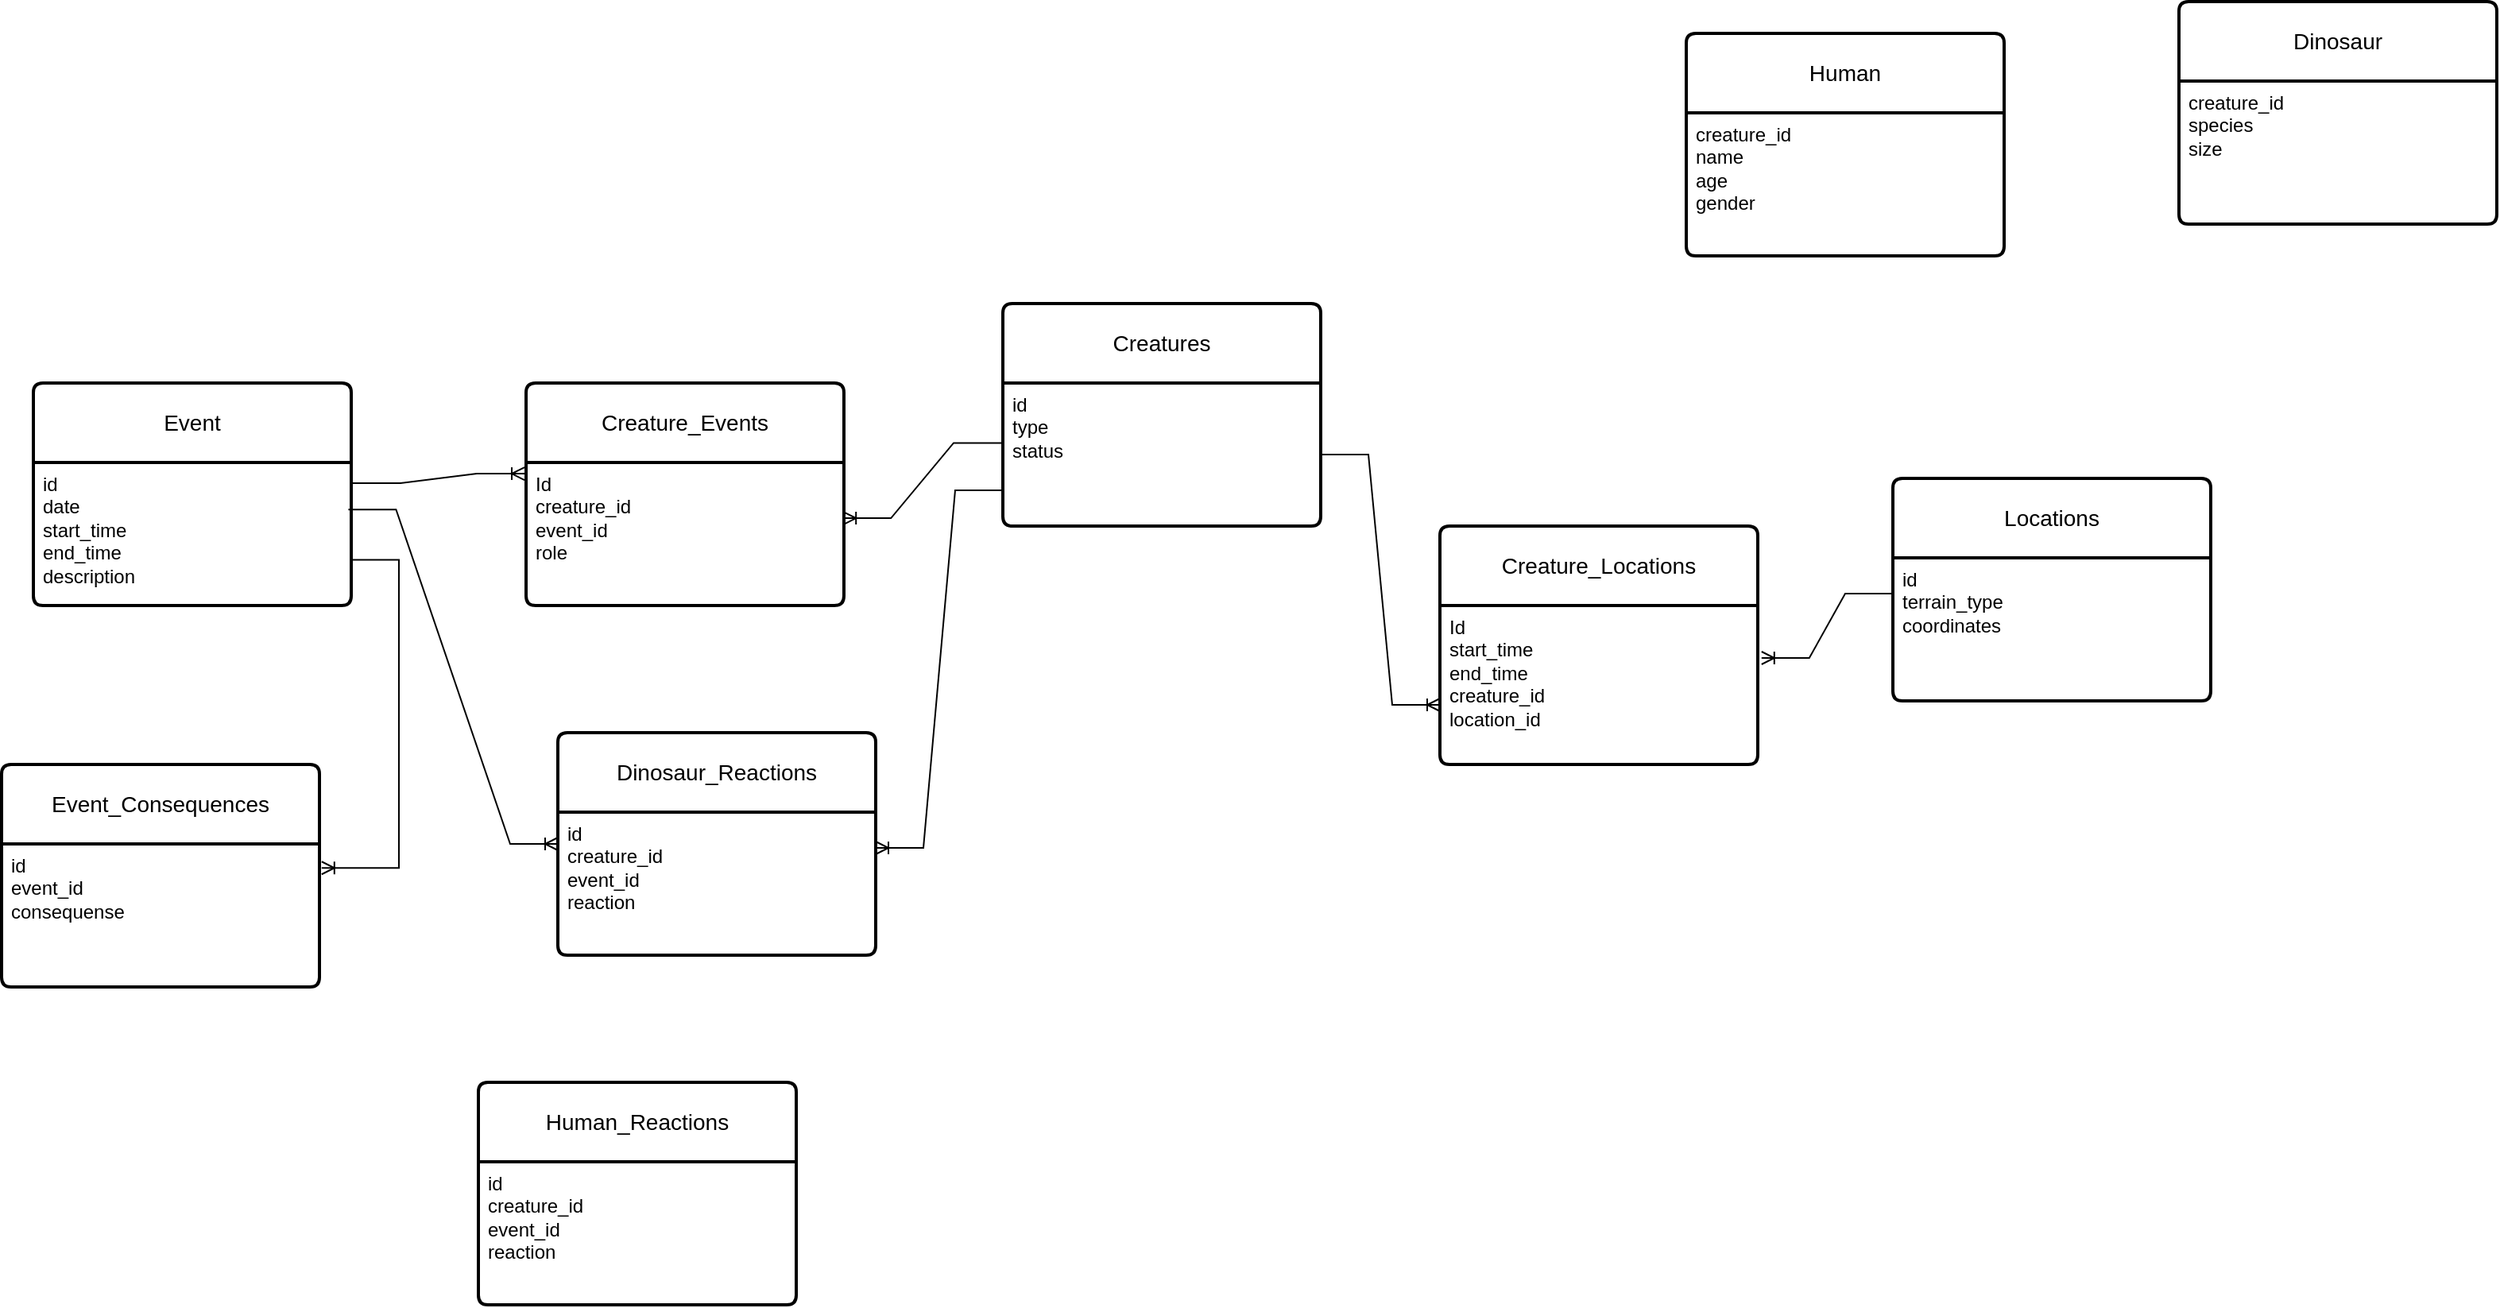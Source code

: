 <mxfile version="26.1.0">
  <diagram id="R2lEEEUBdFMjLlhIrx00" name="Page-1">
    <mxGraphModel dx="2570" dy="743" grid="1" gridSize="10" guides="1" tooltips="1" connect="1" arrows="1" fold="1" page="1" pageScale="1" pageWidth="850" pageHeight="1100" math="0" shadow="0" extFonts="Permanent Marker^https://fonts.googleapis.com/css?family=Permanent+Marker">
      <root>
        <mxCell id="0" />
        <mxCell id="1" parent="0" />
        <mxCell id="KV6fcAS5B7jZIO6HWI3N-2" value="Creatures" style="swimlane;childLayout=stackLayout;horizontal=1;startSize=50;horizontalStack=0;rounded=1;fontSize=14;fontStyle=0;strokeWidth=2;resizeParent=0;resizeLast=1;shadow=0;dashed=0;align=center;arcSize=4;whiteSpace=wrap;html=1;" parent="1" vertex="1">
          <mxGeometry x="150" y="780" width="200" height="140" as="geometry" />
        </mxCell>
        <mxCell id="KV6fcAS5B7jZIO6HWI3N-3" value="id&lt;div&gt;type&lt;br&gt;&lt;div&gt;status&lt;/div&gt;&lt;/div&gt;" style="align=left;strokeColor=none;fillColor=none;spacingLeft=4;fontSize=12;verticalAlign=top;resizable=0;rotatable=0;part=1;html=1;" parent="KV6fcAS5B7jZIO6HWI3N-2" vertex="1">
          <mxGeometry y="50" width="200" height="90" as="geometry" />
        </mxCell>
        <mxCell id="KV6fcAS5B7jZIO6HWI3N-6" value="Locations" style="swimlane;childLayout=stackLayout;horizontal=1;startSize=50;horizontalStack=0;rounded=1;fontSize=14;fontStyle=0;strokeWidth=2;resizeParent=0;resizeLast=1;shadow=0;dashed=0;align=center;arcSize=4;whiteSpace=wrap;html=1;" parent="1" vertex="1">
          <mxGeometry x="710" y="890" width="200" height="140" as="geometry" />
        </mxCell>
        <mxCell id="KV6fcAS5B7jZIO6HWI3N-7" value="id&lt;div&gt;terrain_type&lt;/div&gt;&lt;div&gt;&lt;span style=&quot;background-color: transparent; color: light-dark(rgb(0, 0, 0), rgb(255, 255, 255));&quot;&gt;coordinates&lt;/span&gt;&lt;/div&gt;&lt;div&gt;&lt;br&gt;&lt;/div&gt;" style="align=left;strokeColor=none;fillColor=none;spacingLeft=4;fontSize=12;verticalAlign=top;resizable=0;rotatable=0;part=1;html=1;" parent="KV6fcAS5B7jZIO6HWI3N-6" vertex="1">
          <mxGeometry y="50" width="200" height="90" as="geometry" />
        </mxCell>
        <mxCell id="KV6fcAS5B7jZIO6HWI3N-8" value="Creature_Events" style="swimlane;childLayout=stackLayout;horizontal=1;startSize=50;horizontalStack=0;rounded=1;fontSize=14;fontStyle=0;strokeWidth=2;resizeParent=0;resizeLast=1;shadow=0;dashed=0;align=center;arcSize=4;whiteSpace=wrap;html=1;" parent="1" vertex="1">
          <mxGeometry x="-150" y="830" width="200" height="140" as="geometry" />
        </mxCell>
        <mxCell id="KV6fcAS5B7jZIO6HWI3N-9" value="Id&lt;div&gt;&lt;div&gt;creature_id&lt;/div&gt;&lt;div&gt;event_id&lt;br&gt;&lt;div&gt;role&lt;/div&gt;&lt;/div&gt;&lt;/div&gt;" style="align=left;strokeColor=none;fillColor=none;spacingLeft=4;fontSize=12;verticalAlign=top;resizable=0;rotatable=0;part=1;html=1;" parent="KV6fcAS5B7jZIO6HWI3N-8" vertex="1">
          <mxGeometry y="50" width="200" height="90" as="geometry" />
        </mxCell>
        <mxCell id="KV6fcAS5B7jZIO6HWI3N-18" value="Event_Consequences" style="swimlane;childLayout=stackLayout;horizontal=1;startSize=50;horizontalStack=0;rounded=1;fontSize=14;fontStyle=0;strokeWidth=2;resizeParent=0;resizeLast=1;shadow=0;dashed=0;align=center;arcSize=4;whiteSpace=wrap;html=1;" parent="1" vertex="1">
          <mxGeometry x="-480" y="1070" width="200" height="140" as="geometry" />
        </mxCell>
        <mxCell id="KV6fcAS5B7jZIO6HWI3N-19" value="id&lt;div&gt;&lt;div&gt;event_id&lt;/div&gt;&lt;div&gt;consequense&lt;/div&gt;&lt;/div&gt;" style="align=left;strokeColor=none;fillColor=none;spacingLeft=4;fontSize=12;verticalAlign=top;resizable=0;rotatable=0;part=1;html=1;" parent="KV6fcAS5B7jZIO6HWI3N-18" vertex="1">
          <mxGeometry y="50" width="200" height="90" as="geometry" />
        </mxCell>
        <mxCell id="KV6fcAS5B7jZIO6HWI3N-21" value="Event" style="swimlane;childLayout=stackLayout;horizontal=1;startSize=50;horizontalStack=0;rounded=1;fontSize=14;fontStyle=0;strokeWidth=2;resizeParent=0;resizeLast=1;shadow=0;dashed=0;align=center;arcSize=4;whiteSpace=wrap;html=1;" parent="1" vertex="1">
          <mxGeometry x="-460" y="830" width="200" height="140" as="geometry" />
        </mxCell>
        <mxCell id="KV6fcAS5B7jZIO6HWI3N-22" value="id&lt;div&gt;date&lt;/div&gt;&lt;div&gt;&lt;div&gt;start_time&lt;/div&gt;&lt;div&gt;end_time&lt;/div&gt;&lt;/div&gt;&lt;div&gt;description&lt;/div&gt;" style="align=left;strokeColor=none;fillColor=none;spacingLeft=4;fontSize=12;verticalAlign=top;resizable=0;rotatable=0;part=1;html=1;" parent="KV6fcAS5B7jZIO6HWI3N-21" vertex="1">
          <mxGeometry y="50" width="200" height="90" as="geometry" />
        </mxCell>
        <mxCell id="KV6fcAS5B7jZIO6HWI3N-24" value="Creature_Locations" style="swimlane;childLayout=stackLayout;horizontal=1;startSize=50;horizontalStack=0;rounded=1;fontSize=14;fontStyle=0;strokeWidth=2;resizeParent=0;resizeLast=1;shadow=0;dashed=0;align=center;arcSize=4;whiteSpace=wrap;html=1;" parent="1" vertex="1">
          <mxGeometry x="425" y="920" width="200" height="150" as="geometry" />
        </mxCell>
        <mxCell id="KV6fcAS5B7jZIO6HWI3N-25" value="Id&lt;div&gt;start_time&lt;/div&gt;&lt;div&gt;end_time&lt;br&gt;&lt;div&gt;creature_id&lt;/div&gt;&lt;div&gt;&lt;div&gt;location_id&lt;/div&gt;&lt;/div&gt;&lt;/div&gt;" style="align=left;strokeColor=none;fillColor=none;spacingLeft=4;fontSize=12;verticalAlign=top;resizable=0;rotatable=0;part=1;html=1;" parent="KV6fcAS5B7jZIO6HWI3N-24" vertex="1">
          <mxGeometry y="50" width="200" height="100" as="geometry" />
        </mxCell>
        <mxCell id="KV6fcAS5B7jZIO6HWI3N-33" value="" style="fontSize=12;html=1;endArrow=ERoneToMany;rounded=0;exitX=1.002;exitY=0.68;exitDx=0;exitDy=0;entryX=1.007;entryY=0.168;entryDx=0;entryDy=0;entryPerimeter=0;edgeStyle=elbowEdgeStyle;exitPerimeter=0;" parent="1" source="KV6fcAS5B7jZIO6HWI3N-22" target="KV6fcAS5B7jZIO6HWI3N-19" edge="1">
          <mxGeometry width="100" height="100" relative="1" as="geometry">
            <mxPoint x="-130" y="1130" as="sourcePoint" />
            <mxPoint x="-30" y="1030" as="targetPoint" />
            <Array as="points">
              <mxPoint x="-230" y="1050" />
            </Array>
          </mxGeometry>
        </mxCell>
        <mxCell id="KV6fcAS5B7jZIO6HWI3N-34" value="" style="edgeStyle=entityRelationEdgeStyle;fontSize=12;html=1;endArrow=ERoneToMany;rounded=0;entryX=1.012;entryY=0.33;entryDx=0;entryDy=0;entryPerimeter=0;exitX=0;exitY=0.25;exitDx=0;exitDy=0;" parent="1" source="KV6fcAS5B7jZIO6HWI3N-7" target="KV6fcAS5B7jZIO6HWI3N-25" edge="1">
          <mxGeometry width="100" height="100" relative="1" as="geometry">
            <mxPoint x="680" y="820" as="sourcePoint" />
            <mxPoint x="490" y="850" as="targetPoint" />
          </mxGeometry>
        </mxCell>
        <mxCell id="KV6fcAS5B7jZIO6HWI3N-35" value="" style="edgeStyle=entityRelationEdgeStyle;fontSize=12;html=1;endArrow=ERoneToMany;rounded=0;entryX=0.998;entryY=0.389;entryDx=0;entryDy=0;entryPerimeter=0;exitX=-0.005;exitY=0.419;exitDx=0;exitDy=0;exitPerimeter=0;" parent="1" source="KV6fcAS5B7jZIO6HWI3N-3" target="KV6fcAS5B7jZIO6HWI3N-9" edge="1">
          <mxGeometry width="100" height="100" relative="1" as="geometry">
            <mxPoint x="50" y="870" as="sourcePoint" />
            <mxPoint x="150" y="770" as="targetPoint" />
          </mxGeometry>
        </mxCell>
        <mxCell id="KV6fcAS5B7jZIO6HWI3N-36" value="" style="edgeStyle=entityRelationEdgeStyle;fontSize=12;html=1;endArrow=ERoneToMany;rounded=0;exitX=1.005;exitY=0.144;exitDx=0;exitDy=0;exitPerimeter=0;entryX=-0.005;entryY=0.078;entryDx=0;entryDy=0;entryPerimeter=0;" parent="1" source="KV6fcAS5B7jZIO6HWI3N-22" target="KV6fcAS5B7jZIO6HWI3N-9" edge="1">
          <mxGeometry width="100" height="100" relative="1" as="geometry">
            <mxPoint x="-200" y="870" as="sourcePoint" />
            <mxPoint x="-100" y="770" as="targetPoint" />
          </mxGeometry>
        </mxCell>
        <mxCell id="KV6fcAS5B7jZIO6HWI3N-37" value="Dinosaur_Reactions" style="swimlane;childLayout=stackLayout;horizontal=1;startSize=50;horizontalStack=0;rounded=1;fontSize=14;fontStyle=0;strokeWidth=2;resizeParent=0;resizeLast=1;shadow=0;dashed=0;align=center;arcSize=4;whiteSpace=wrap;html=1;" parent="1" vertex="1">
          <mxGeometry x="-130" y="1050" width="200" height="140" as="geometry" />
        </mxCell>
        <mxCell id="KV6fcAS5B7jZIO6HWI3N-38" value="id&lt;div&gt;&lt;div&gt;creature_id&lt;/div&gt;&lt;div&gt;event_id&lt;/div&gt;&lt;div&gt;reaction&lt;/div&gt;&lt;/div&gt;" style="align=left;strokeColor=none;fillColor=none;spacingLeft=4;fontSize=12;verticalAlign=top;resizable=0;rotatable=0;part=1;html=1;" parent="KV6fcAS5B7jZIO6HWI3N-37" vertex="1">
          <mxGeometry y="50" width="200" height="90" as="geometry" />
        </mxCell>
        <mxCell id="KV6fcAS5B7jZIO6HWI3N-39" value="" style="fontSize=12;html=1;endArrow=ERoneToMany;rounded=0;exitX=0;exitY=0.75;exitDx=0;exitDy=0;entryX=1;entryY=0.25;entryDx=0;entryDy=0;edgeStyle=entityRelationEdgeStyle;" parent="1" source="KV6fcAS5B7jZIO6HWI3N-3" target="KV6fcAS5B7jZIO6HWI3N-38" edge="1">
          <mxGeometry width="100" height="100" relative="1" as="geometry">
            <mxPoint x="-110" y="1040" as="sourcePoint" />
            <mxPoint x="-10" y="940" as="targetPoint" />
            <Array as="points">
              <mxPoint x="140" y="910" />
              <mxPoint x="160" y="1080" />
            </Array>
          </mxGeometry>
        </mxCell>
        <mxCell id="KV6fcAS5B7jZIO6HWI3N-40" value="" style="edgeStyle=entityRelationEdgeStyle;fontSize=12;html=1;endArrow=ERoneToMany;rounded=0;exitX=0.991;exitY=0.329;exitDx=0;exitDy=0;exitPerimeter=0;" parent="1" source="KV6fcAS5B7jZIO6HWI3N-22" target="KV6fcAS5B7jZIO6HWI3N-37" edge="1">
          <mxGeometry width="100" height="100" relative="1" as="geometry">
            <mxPoint x="-290" y="1000" as="sourcePoint" />
            <mxPoint x="50" y="970" as="targetPoint" />
          </mxGeometry>
        </mxCell>
        <mxCell id="E625tqJB-FzgaQ1GltJW-1" value="" style="edgeStyle=entityRelationEdgeStyle;fontSize=12;html=1;endArrow=ERoneToMany;rounded=0;exitX=1;exitY=0.5;exitDx=0;exitDy=0;entryX=0;entryY=0.75;entryDx=0;entryDy=0;" edge="1" parent="1" source="KV6fcAS5B7jZIO6HWI3N-3" target="KV6fcAS5B7jZIO6HWI3N-24">
          <mxGeometry width="100" height="100" relative="1" as="geometry">
            <mxPoint x="390" y="860" as="sourcePoint" />
            <mxPoint x="560" y="985" as="targetPoint" />
          </mxGeometry>
        </mxCell>
        <mxCell id="E625tqJB-FzgaQ1GltJW-2" value="Human" style="swimlane;childLayout=stackLayout;horizontal=1;startSize=50;horizontalStack=0;rounded=1;fontSize=14;fontStyle=0;strokeWidth=2;resizeParent=0;resizeLast=1;shadow=0;dashed=0;align=center;arcSize=4;whiteSpace=wrap;html=1;" vertex="1" parent="1">
          <mxGeometry x="580" y="610" width="200" height="140" as="geometry" />
        </mxCell>
        <mxCell id="E625tqJB-FzgaQ1GltJW-3" value="&lt;div&gt;creature_id&lt;/div&gt;name&lt;div&gt;age&lt;/div&gt;&lt;div&gt;gender&lt;/div&gt;" style="align=left;strokeColor=none;fillColor=none;spacingLeft=4;fontSize=12;verticalAlign=top;resizable=0;rotatable=0;part=1;html=1;" vertex="1" parent="E625tqJB-FzgaQ1GltJW-2">
          <mxGeometry y="50" width="200" height="90" as="geometry" />
        </mxCell>
        <mxCell id="E625tqJB-FzgaQ1GltJW-4" value="Dinosaur" style="swimlane;childLayout=stackLayout;horizontal=1;startSize=50;horizontalStack=0;rounded=1;fontSize=14;fontStyle=0;strokeWidth=2;resizeParent=0;resizeLast=1;shadow=0;dashed=0;align=center;arcSize=4;whiteSpace=wrap;html=1;" vertex="1" parent="1">
          <mxGeometry x="890" y="590" width="200" height="140" as="geometry" />
        </mxCell>
        <mxCell id="E625tqJB-FzgaQ1GltJW-5" value="&lt;div&gt;creature_id&lt;/div&gt;species&lt;div&gt;size&lt;/div&gt;" style="align=left;strokeColor=none;fillColor=none;spacingLeft=4;fontSize=12;verticalAlign=top;resizable=0;rotatable=0;part=1;html=1;" vertex="1" parent="E625tqJB-FzgaQ1GltJW-4">
          <mxGeometry y="50" width="200" height="90" as="geometry" />
        </mxCell>
        <mxCell id="E625tqJB-FzgaQ1GltJW-6" value="Human_Reactions" style="swimlane;childLayout=stackLayout;horizontal=1;startSize=50;horizontalStack=0;rounded=1;fontSize=14;fontStyle=0;strokeWidth=2;resizeParent=0;resizeLast=1;shadow=0;dashed=0;align=center;arcSize=4;whiteSpace=wrap;html=1;" vertex="1" parent="1">
          <mxGeometry x="-180" y="1270" width="200" height="140" as="geometry" />
        </mxCell>
        <mxCell id="E625tqJB-FzgaQ1GltJW-7" value="id&lt;div&gt;&lt;div&gt;creature_id&lt;/div&gt;&lt;div&gt;event_id&lt;/div&gt;&lt;div&gt;reaction&lt;/div&gt;&lt;/div&gt;" style="align=left;strokeColor=none;fillColor=none;spacingLeft=4;fontSize=12;verticalAlign=top;resizable=0;rotatable=0;part=1;html=1;" vertex="1" parent="E625tqJB-FzgaQ1GltJW-6">
          <mxGeometry y="50" width="200" height="90" as="geometry" />
        </mxCell>
      </root>
    </mxGraphModel>
  </diagram>
</mxfile>
